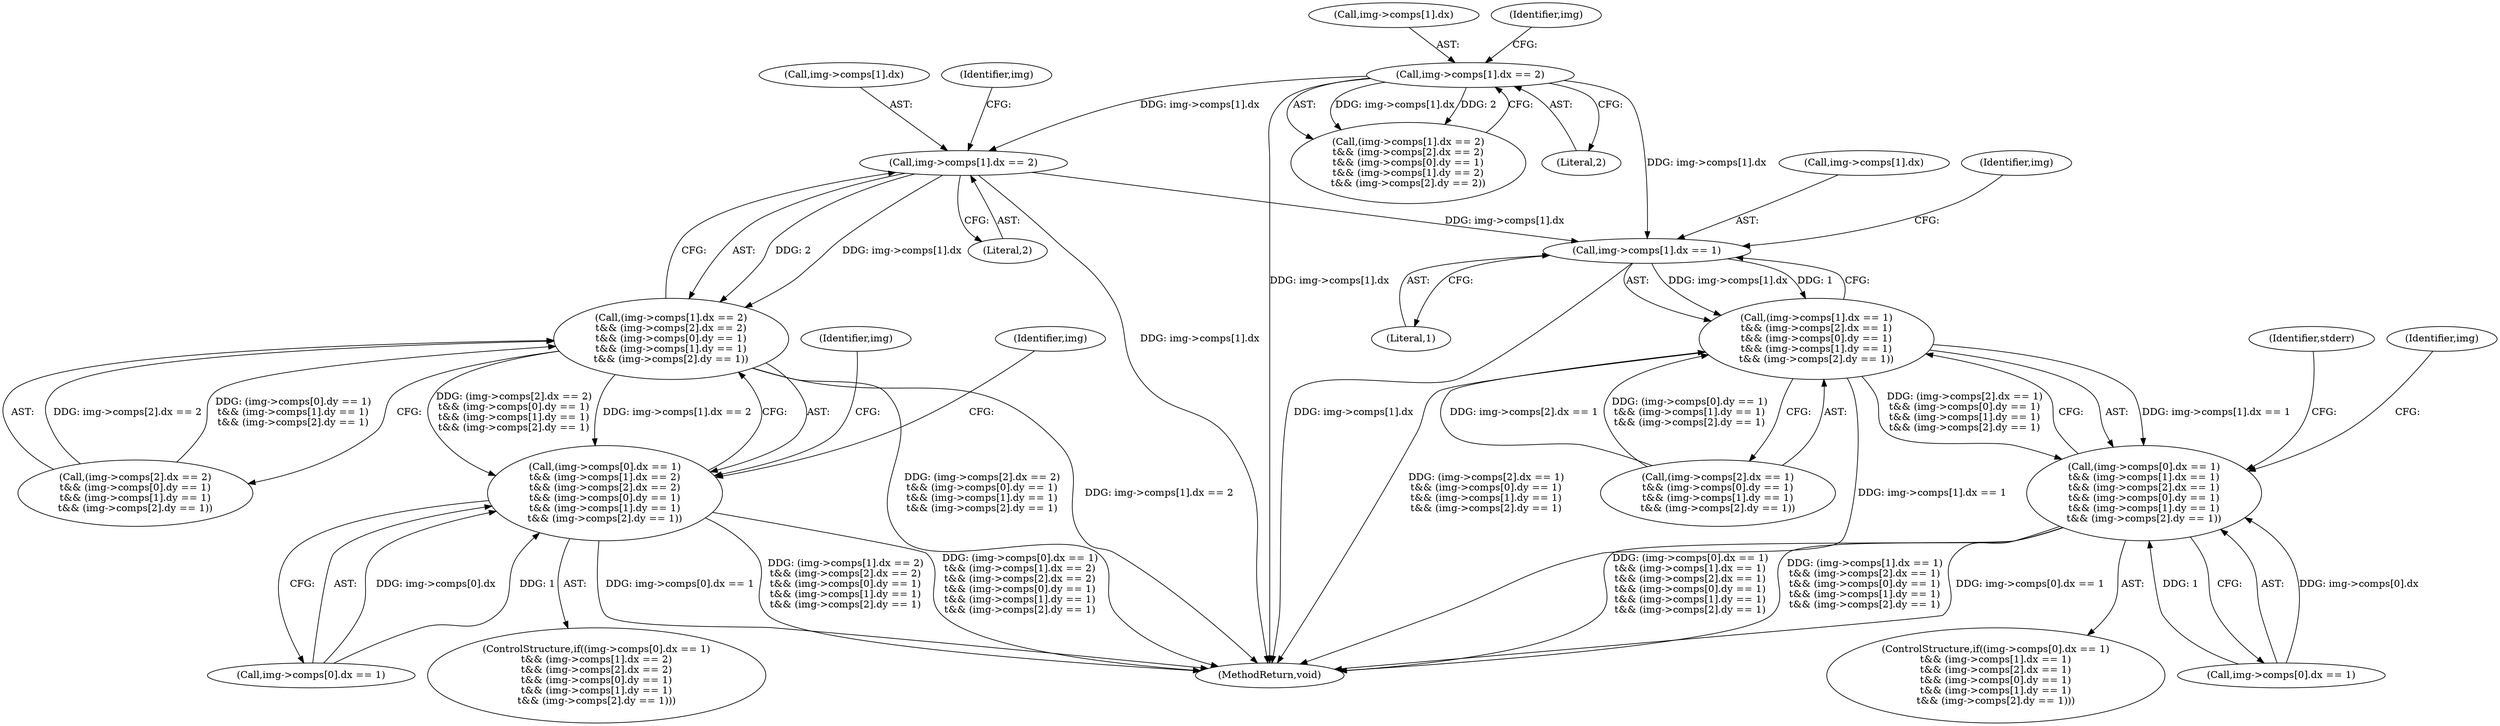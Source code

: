 digraph "0_openjpeg_15f081c89650dccee4aa4ae66f614c3fdb268767@pointer" {
"1000196" [label="(Call,img->comps[1].dx == 2)"];
"1000132" [label="(Call,img->comps[1].dx == 2)"];
"1000195" [label="(Call,(img->comps[1].dx == 2)\n\t&& (img->comps[2].dx == 2)\n\t&& (img->comps[0].dy == 1)\n\t&& (img->comps[1].dy == 1)\n\t&& (img->comps[2].dy == 1))"];
"1000185" [label="(Call,(img->comps[0].dx == 1)\n\t&& (img->comps[1].dx == 2)\n\t&& (img->comps[2].dx == 2)\n\t&& (img->comps[0].dy == 1)\n\t&& (img->comps[1].dy == 1)\n\t&& (img->comps[2].dy == 1))"];
"1000260" [label="(Call,img->comps[1].dx == 1)"];
"1000259" [label="(Call,(img->comps[1].dx == 1)\n\t&& (img->comps[2].dx == 1)\n\t&& (img->comps[0].dy == 1)\n\t&& (img->comps[1].dy == 1)\n\t&& (img->comps[2].dy == 1))"];
"1000249" [label="(Call,(img->comps[0].dx == 1)\n\t&& (img->comps[1].dx == 1)\n\t&& (img->comps[2].dx == 1)\n\t&& (img->comps[0].dy == 1)\n\t&& (img->comps[1].dy == 1)\n\t&& (img->comps[2].dy == 1))"];
"1000246" [label="(Identifier,img)"];
"1000249" [label="(Call,(img->comps[0].dx == 1)\n\t&& (img->comps[1].dx == 1)\n\t&& (img->comps[2].dx == 1)\n\t&& (img->comps[0].dy == 1)\n\t&& (img->comps[1].dy == 1)\n\t&& (img->comps[2].dy == 1))"];
"1000195" [label="(Call,(img->comps[1].dx == 2)\n\t&& (img->comps[2].dx == 2)\n\t&& (img->comps[0].dy == 1)\n\t&& (img->comps[1].dy == 1)\n\t&& (img->comps[2].dy == 1))"];
"1000259" [label="(Call,(img->comps[1].dx == 1)\n\t&& (img->comps[2].dx == 1)\n\t&& (img->comps[0].dy == 1)\n\t&& (img->comps[1].dy == 1)\n\t&& (img->comps[2].dy == 1))"];
"1000268" [label="(Literal,1)"];
"1000140" [label="(Literal,2)"];
"1000314" [label="(Identifier,stderr)"];
"1000186" [label="(Call,img->comps[0].dx == 1)"];
"1000261" [label="(Call,img->comps[1].dx)"];
"1000319" [label="(MethodReturn,void)"];
"1000254" [label="(Identifier,img)"];
"1000310" [label="(Identifier,img)"];
"1000185" [label="(Call,(img->comps[0].dx == 1)\n\t&& (img->comps[1].dx == 2)\n\t&& (img->comps[2].dx == 2)\n\t&& (img->comps[0].dy == 1)\n\t&& (img->comps[1].dy == 1)\n\t&& (img->comps[2].dy == 1))"];
"1000131" [label="(Call,(img->comps[1].dx == 2)\n\t&& (img->comps[2].dx == 2)\n\t&& (img->comps[0].dy == 1)\n\t&& (img->comps[1].dy == 2)\n\t&& (img->comps[2].dy == 2))"];
"1000260" [label="(Call,img->comps[1].dx == 1)"];
"1000133" [label="(Call,img->comps[1].dx)"];
"1000274" [label="(Identifier,img)"];
"1000197" [label="(Call,img->comps[1].dx)"];
"1000184" [label="(ControlStructure,if((img->comps[0].dx == 1)\n\t&& (img->comps[1].dx == 2)\n\t&& (img->comps[2].dx == 2)\n\t&& (img->comps[0].dy == 1)\n\t&& (img->comps[1].dy == 1)\n\t&& (img->comps[2].dy == 1)))"];
"1000196" [label="(Call,img->comps[1].dx == 2)"];
"1000132" [label="(Call,img->comps[1].dx == 2)"];
"1000248" [label="(ControlStructure,if((img->comps[0].dx == 1)\n\t&& (img->comps[1].dx == 1)\n\t&& (img->comps[2].dx == 1)\n\t&& (img->comps[0].dy == 1)\n\t&& (img->comps[1].dy == 1)\n\t&& (img->comps[2].dy == 1)))"];
"1000204" [label="(Literal,2)"];
"1000269" [label="(Call,(img->comps[2].dx == 1)\n\t&& (img->comps[0].dy == 1)\n\t&& (img->comps[1].dy == 1)\n\t&& (img->comps[2].dy == 1))"];
"1000146" [label="(Identifier,img)"];
"1000250" [label="(Call,img->comps[0].dx == 1)"];
"1000205" [label="(Call,(img->comps[2].dx == 2)\n\t&& (img->comps[0].dy == 1)\n\t&& (img->comps[1].dy == 1)\n\t&& (img->comps[2].dy == 1))"];
"1000210" [label="(Identifier,img)"];
"1000196" -> "1000195"  [label="AST: "];
"1000196" -> "1000204"  [label="CFG: "];
"1000197" -> "1000196"  [label="AST: "];
"1000204" -> "1000196"  [label="AST: "];
"1000210" -> "1000196"  [label="CFG: "];
"1000195" -> "1000196"  [label="CFG: "];
"1000196" -> "1000319"  [label="DDG: img->comps[1].dx"];
"1000196" -> "1000195"  [label="DDG: img->comps[1].dx"];
"1000196" -> "1000195"  [label="DDG: 2"];
"1000132" -> "1000196"  [label="DDG: img->comps[1].dx"];
"1000196" -> "1000260"  [label="DDG: img->comps[1].dx"];
"1000132" -> "1000131"  [label="AST: "];
"1000132" -> "1000140"  [label="CFG: "];
"1000133" -> "1000132"  [label="AST: "];
"1000140" -> "1000132"  [label="AST: "];
"1000146" -> "1000132"  [label="CFG: "];
"1000131" -> "1000132"  [label="CFG: "];
"1000132" -> "1000319"  [label="DDG: img->comps[1].dx"];
"1000132" -> "1000131"  [label="DDG: img->comps[1].dx"];
"1000132" -> "1000131"  [label="DDG: 2"];
"1000132" -> "1000260"  [label="DDG: img->comps[1].dx"];
"1000195" -> "1000185"  [label="AST: "];
"1000195" -> "1000205"  [label="CFG: "];
"1000205" -> "1000195"  [label="AST: "];
"1000185" -> "1000195"  [label="CFG: "];
"1000195" -> "1000319"  [label="DDG: (img->comps[2].dx == 2)\n\t&& (img->comps[0].dy == 1)\n\t&& (img->comps[1].dy == 1)\n\t&& (img->comps[2].dy == 1)"];
"1000195" -> "1000319"  [label="DDG: img->comps[1].dx == 2"];
"1000195" -> "1000185"  [label="DDG: img->comps[1].dx == 2"];
"1000195" -> "1000185"  [label="DDG: (img->comps[2].dx == 2)\n\t&& (img->comps[0].dy == 1)\n\t&& (img->comps[1].dy == 1)\n\t&& (img->comps[2].dy == 1)"];
"1000205" -> "1000195"  [label="DDG: img->comps[2].dx == 2"];
"1000205" -> "1000195"  [label="DDG: (img->comps[0].dy == 1)\n\t&& (img->comps[1].dy == 1)\n\t&& (img->comps[2].dy == 1)"];
"1000185" -> "1000184"  [label="AST: "];
"1000185" -> "1000186"  [label="CFG: "];
"1000186" -> "1000185"  [label="AST: "];
"1000246" -> "1000185"  [label="CFG: "];
"1000254" -> "1000185"  [label="CFG: "];
"1000185" -> "1000319"  [label="DDG: (img->comps[0].dx == 1)\n\t&& (img->comps[1].dx == 2)\n\t&& (img->comps[2].dx == 2)\n\t&& (img->comps[0].dy == 1)\n\t&& (img->comps[1].dy == 1)\n\t&& (img->comps[2].dy == 1)"];
"1000185" -> "1000319"  [label="DDG: img->comps[0].dx == 1"];
"1000185" -> "1000319"  [label="DDG: (img->comps[1].dx == 2)\n\t&& (img->comps[2].dx == 2)\n\t&& (img->comps[0].dy == 1)\n\t&& (img->comps[1].dy == 1)\n\t&& (img->comps[2].dy == 1)"];
"1000186" -> "1000185"  [label="DDG: img->comps[0].dx"];
"1000186" -> "1000185"  [label="DDG: 1"];
"1000260" -> "1000259"  [label="AST: "];
"1000260" -> "1000268"  [label="CFG: "];
"1000261" -> "1000260"  [label="AST: "];
"1000268" -> "1000260"  [label="AST: "];
"1000274" -> "1000260"  [label="CFG: "];
"1000259" -> "1000260"  [label="CFG: "];
"1000260" -> "1000319"  [label="DDG: img->comps[1].dx"];
"1000260" -> "1000259"  [label="DDG: img->comps[1].dx"];
"1000260" -> "1000259"  [label="DDG: 1"];
"1000259" -> "1000249"  [label="AST: "];
"1000259" -> "1000269"  [label="CFG: "];
"1000269" -> "1000259"  [label="AST: "];
"1000249" -> "1000259"  [label="CFG: "];
"1000259" -> "1000319"  [label="DDG: img->comps[1].dx == 1"];
"1000259" -> "1000319"  [label="DDG: (img->comps[2].dx == 1)\n\t&& (img->comps[0].dy == 1)\n\t&& (img->comps[1].dy == 1)\n\t&& (img->comps[2].dy == 1)"];
"1000259" -> "1000249"  [label="DDG: img->comps[1].dx == 1"];
"1000259" -> "1000249"  [label="DDG: (img->comps[2].dx == 1)\n\t&& (img->comps[0].dy == 1)\n\t&& (img->comps[1].dy == 1)\n\t&& (img->comps[2].dy == 1)"];
"1000269" -> "1000259"  [label="DDG: img->comps[2].dx == 1"];
"1000269" -> "1000259"  [label="DDG: (img->comps[0].dy == 1)\n\t&& (img->comps[1].dy == 1)\n\t&& (img->comps[2].dy == 1)"];
"1000249" -> "1000248"  [label="AST: "];
"1000249" -> "1000250"  [label="CFG: "];
"1000250" -> "1000249"  [label="AST: "];
"1000310" -> "1000249"  [label="CFG: "];
"1000314" -> "1000249"  [label="CFG: "];
"1000249" -> "1000319"  [label="DDG: (img->comps[1].dx == 1)\n\t&& (img->comps[2].dx == 1)\n\t&& (img->comps[0].dy == 1)\n\t&& (img->comps[1].dy == 1)\n\t&& (img->comps[2].dy == 1)"];
"1000249" -> "1000319"  [label="DDG: img->comps[0].dx == 1"];
"1000249" -> "1000319"  [label="DDG: (img->comps[0].dx == 1)\n\t&& (img->comps[1].dx == 1)\n\t&& (img->comps[2].dx == 1)\n\t&& (img->comps[0].dy == 1)\n\t&& (img->comps[1].dy == 1)\n\t&& (img->comps[2].dy == 1)"];
"1000250" -> "1000249"  [label="DDG: img->comps[0].dx"];
"1000250" -> "1000249"  [label="DDG: 1"];
}
